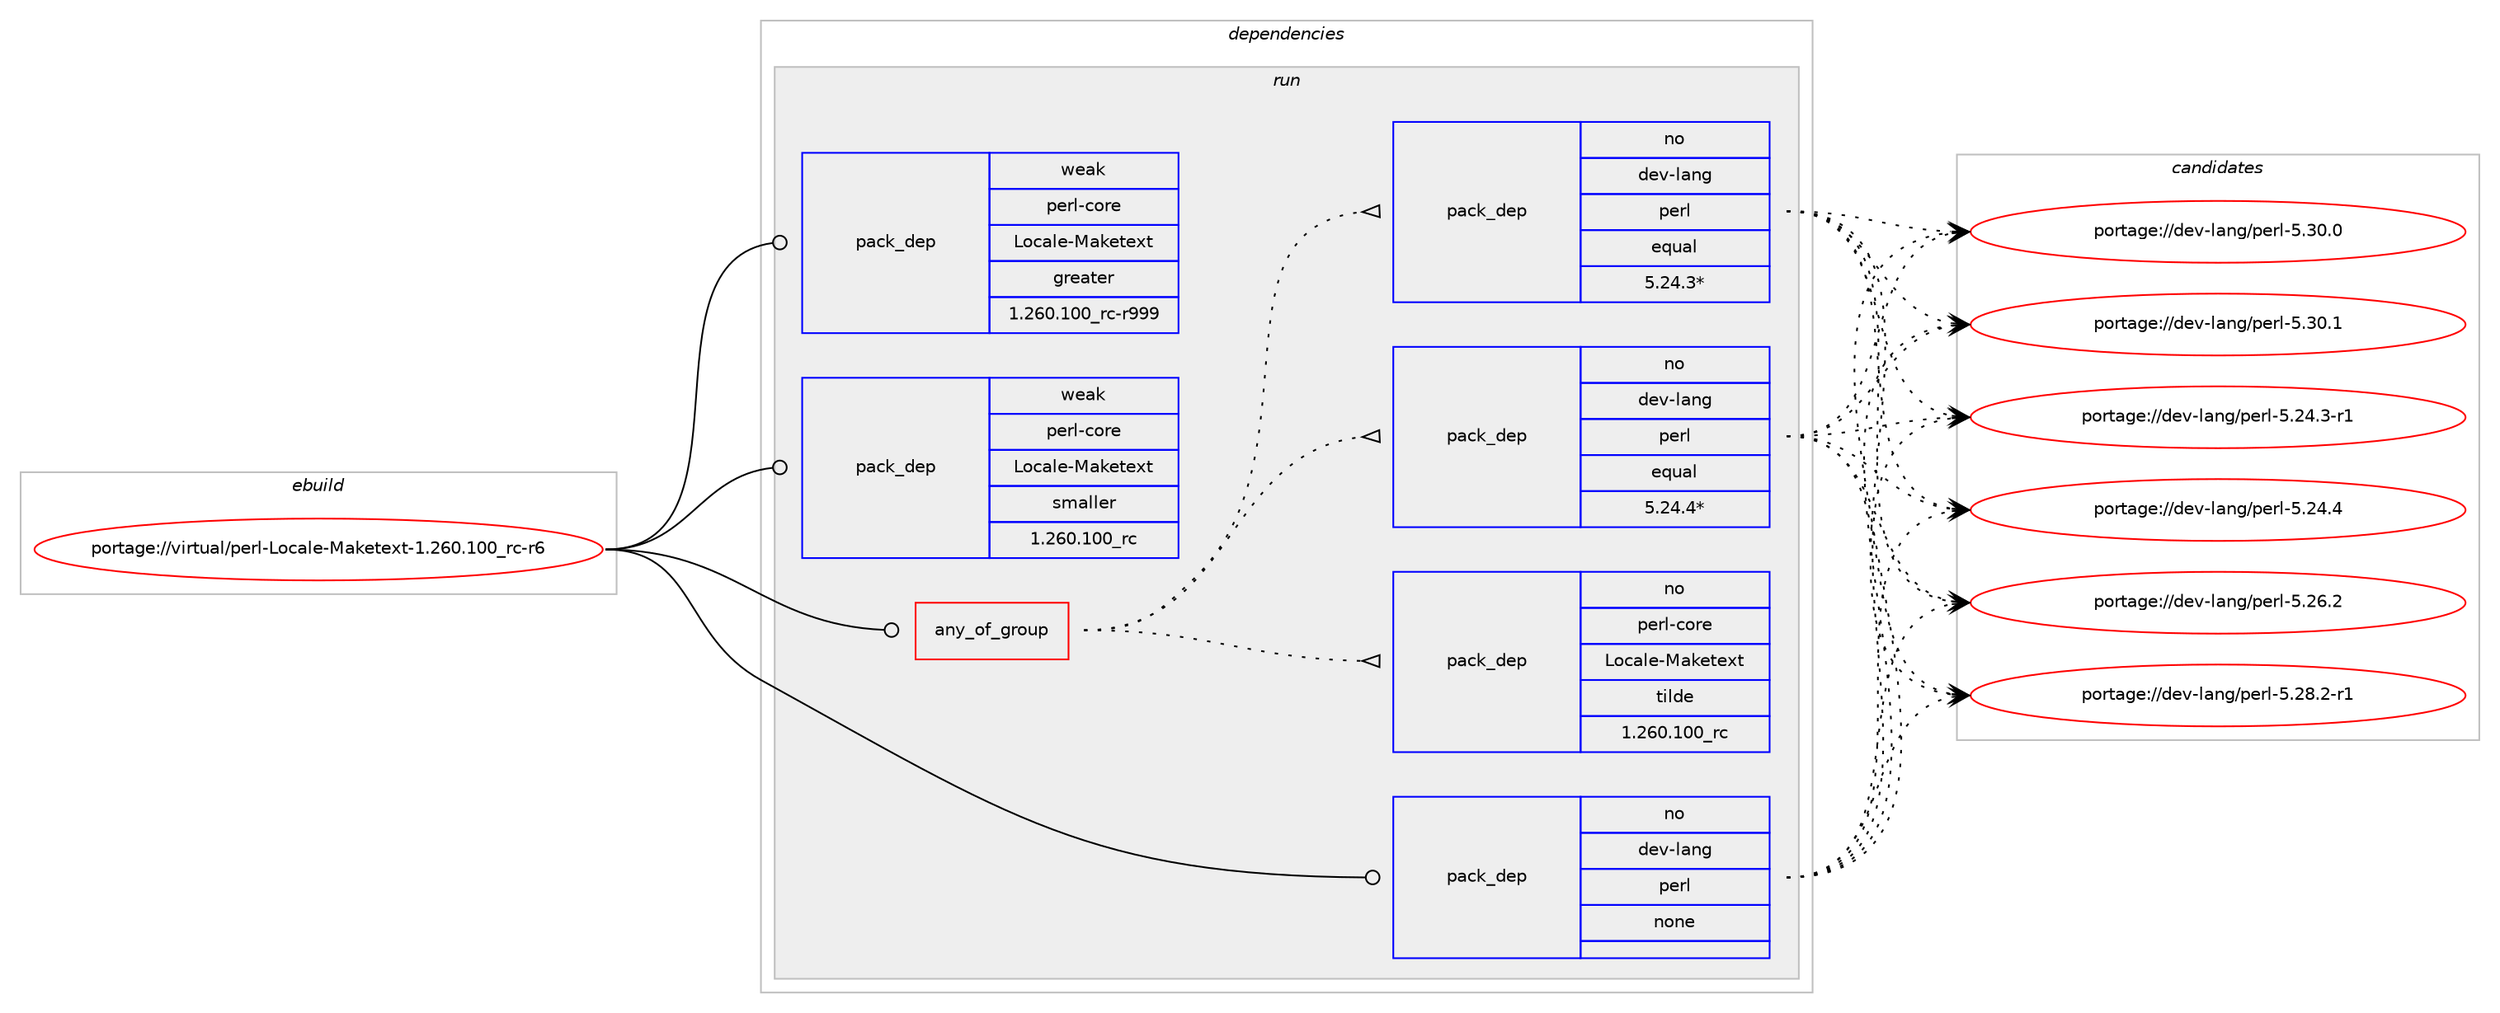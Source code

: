 digraph prolog {

# *************
# Graph options
# *************

newrank=true;
concentrate=true;
compound=true;
graph [rankdir=LR,fontname=Helvetica,fontsize=10,ranksep=1.5];#, ranksep=2.5, nodesep=0.2];
edge  [arrowhead=vee];
node  [fontname=Helvetica,fontsize=10];

# **********
# The ebuild
# **********

subgraph cluster_leftcol {
color=gray;
rank=same;
label=<<i>ebuild</i>>;
id [label="portage://virtual/perl-Locale-Maketext-1.260.100_rc-r6", color=red, width=4, href="../virtual/perl-Locale-Maketext-1.260.100_rc-r6.svg"];
}

# ****************
# The dependencies
# ****************

subgraph cluster_midcol {
color=gray;
label=<<i>dependencies</i>>;
subgraph cluster_compile {
fillcolor="#eeeeee";
style=filled;
label=<<i>compile</i>>;
}
subgraph cluster_compileandrun {
fillcolor="#eeeeee";
style=filled;
label=<<i>compile and run</i>>;
}
subgraph cluster_run {
fillcolor="#eeeeee";
style=filled;
label=<<i>run</i>>;
subgraph any7281 {
dependency434960 [label=<<TABLE BORDER="0" CELLBORDER="1" CELLSPACING="0" CELLPADDING="4"><TR><TD CELLPADDING="10">any_of_group</TD></TR></TABLE>>, shape=none, color=red];subgraph pack322415 {
dependency434961 [label=<<TABLE BORDER="0" CELLBORDER="1" CELLSPACING="0" CELLPADDING="4" WIDTH="220"><TR><TD ROWSPAN="6" CELLPADDING="30">pack_dep</TD></TR><TR><TD WIDTH="110">no</TD></TR><TR><TD>dev-lang</TD></TR><TR><TD>perl</TD></TR><TR><TD>equal</TD></TR><TR><TD>5.24.4*</TD></TR></TABLE>>, shape=none, color=blue];
}
dependency434960:e -> dependency434961:w [weight=20,style="dotted",arrowhead="oinv"];
subgraph pack322416 {
dependency434962 [label=<<TABLE BORDER="0" CELLBORDER="1" CELLSPACING="0" CELLPADDING="4" WIDTH="220"><TR><TD ROWSPAN="6" CELLPADDING="30">pack_dep</TD></TR><TR><TD WIDTH="110">no</TD></TR><TR><TD>dev-lang</TD></TR><TR><TD>perl</TD></TR><TR><TD>equal</TD></TR><TR><TD>5.24.3*</TD></TR></TABLE>>, shape=none, color=blue];
}
dependency434960:e -> dependency434962:w [weight=20,style="dotted",arrowhead="oinv"];
subgraph pack322417 {
dependency434963 [label=<<TABLE BORDER="0" CELLBORDER="1" CELLSPACING="0" CELLPADDING="4" WIDTH="220"><TR><TD ROWSPAN="6" CELLPADDING="30">pack_dep</TD></TR><TR><TD WIDTH="110">no</TD></TR><TR><TD>perl-core</TD></TR><TR><TD>Locale-Maketext</TD></TR><TR><TD>tilde</TD></TR><TR><TD>1.260.100_rc</TD></TR></TABLE>>, shape=none, color=blue];
}
dependency434960:e -> dependency434963:w [weight=20,style="dotted",arrowhead="oinv"];
}
id:e -> dependency434960:w [weight=20,style="solid",arrowhead="odot"];
subgraph pack322418 {
dependency434964 [label=<<TABLE BORDER="0" CELLBORDER="1" CELLSPACING="0" CELLPADDING="4" WIDTH="220"><TR><TD ROWSPAN="6" CELLPADDING="30">pack_dep</TD></TR><TR><TD WIDTH="110">no</TD></TR><TR><TD>dev-lang</TD></TR><TR><TD>perl</TD></TR><TR><TD>none</TD></TR><TR><TD></TD></TR></TABLE>>, shape=none, color=blue];
}
id:e -> dependency434964:w [weight=20,style="solid",arrowhead="odot"];
subgraph pack322419 {
dependency434965 [label=<<TABLE BORDER="0" CELLBORDER="1" CELLSPACING="0" CELLPADDING="4" WIDTH="220"><TR><TD ROWSPAN="6" CELLPADDING="30">pack_dep</TD></TR><TR><TD WIDTH="110">weak</TD></TR><TR><TD>perl-core</TD></TR><TR><TD>Locale-Maketext</TD></TR><TR><TD>greater</TD></TR><TR><TD>1.260.100_rc-r999</TD></TR></TABLE>>, shape=none, color=blue];
}
id:e -> dependency434965:w [weight=20,style="solid",arrowhead="odot"];
subgraph pack322420 {
dependency434966 [label=<<TABLE BORDER="0" CELLBORDER="1" CELLSPACING="0" CELLPADDING="4" WIDTH="220"><TR><TD ROWSPAN="6" CELLPADDING="30">pack_dep</TD></TR><TR><TD WIDTH="110">weak</TD></TR><TR><TD>perl-core</TD></TR><TR><TD>Locale-Maketext</TD></TR><TR><TD>smaller</TD></TR><TR><TD>1.260.100_rc</TD></TR></TABLE>>, shape=none, color=blue];
}
id:e -> dependency434966:w [weight=20,style="solid",arrowhead="odot"];
}
}

# **************
# The candidates
# **************

subgraph cluster_choices {
rank=same;
color=gray;
label=<<i>candidates</i>>;

subgraph choice322415 {
color=black;
nodesep=1;
choiceportage100101118451089711010347112101114108455346505246514511449 [label="portage://dev-lang/perl-5.24.3-r1", color=red, width=4,href="../dev-lang/perl-5.24.3-r1.svg"];
choiceportage10010111845108971101034711210111410845534650524652 [label="portage://dev-lang/perl-5.24.4", color=red, width=4,href="../dev-lang/perl-5.24.4.svg"];
choiceportage10010111845108971101034711210111410845534650544650 [label="portage://dev-lang/perl-5.26.2", color=red, width=4,href="../dev-lang/perl-5.26.2.svg"];
choiceportage100101118451089711010347112101114108455346505646504511449 [label="portage://dev-lang/perl-5.28.2-r1", color=red, width=4,href="../dev-lang/perl-5.28.2-r1.svg"];
choiceportage10010111845108971101034711210111410845534651484648 [label="portage://dev-lang/perl-5.30.0", color=red, width=4,href="../dev-lang/perl-5.30.0.svg"];
choiceportage10010111845108971101034711210111410845534651484649 [label="portage://dev-lang/perl-5.30.1", color=red, width=4,href="../dev-lang/perl-5.30.1.svg"];
dependency434961:e -> choiceportage100101118451089711010347112101114108455346505246514511449:w [style=dotted,weight="100"];
dependency434961:e -> choiceportage10010111845108971101034711210111410845534650524652:w [style=dotted,weight="100"];
dependency434961:e -> choiceportage10010111845108971101034711210111410845534650544650:w [style=dotted,weight="100"];
dependency434961:e -> choiceportage100101118451089711010347112101114108455346505646504511449:w [style=dotted,weight="100"];
dependency434961:e -> choiceportage10010111845108971101034711210111410845534651484648:w [style=dotted,weight="100"];
dependency434961:e -> choiceportage10010111845108971101034711210111410845534651484649:w [style=dotted,weight="100"];
}
subgraph choice322416 {
color=black;
nodesep=1;
choiceportage100101118451089711010347112101114108455346505246514511449 [label="portage://dev-lang/perl-5.24.3-r1", color=red, width=4,href="../dev-lang/perl-5.24.3-r1.svg"];
choiceportage10010111845108971101034711210111410845534650524652 [label="portage://dev-lang/perl-5.24.4", color=red, width=4,href="../dev-lang/perl-5.24.4.svg"];
choiceportage10010111845108971101034711210111410845534650544650 [label="portage://dev-lang/perl-5.26.2", color=red, width=4,href="../dev-lang/perl-5.26.2.svg"];
choiceportage100101118451089711010347112101114108455346505646504511449 [label="portage://dev-lang/perl-5.28.2-r1", color=red, width=4,href="../dev-lang/perl-5.28.2-r1.svg"];
choiceportage10010111845108971101034711210111410845534651484648 [label="portage://dev-lang/perl-5.30.0", color=red, width=4,href="../dev-lang/perl-5.30.0.svg"];
choiceportage10010111845108971101034711210111410845534651484649 [label="portage://dev-lang/perl-5.30.1", color=red, width=4,href="../dev-lang/perl-5.30.1.svg"];
dependency434962:e -> choiceportage100101118451089711010347112101114108455346505246514511449:w [style=dotted,weight="100"];
dependency434962:e -> choiceportage10010111845108971101034711210111410845534650524652:w [style=dotted,weight="100"];
dependency434962:e -> choiceportage10010111845108971101034711210111410845534650544650:w [style=dotted,weight="100"];
dependency434962:e -> choiceportage100101118451089711010347112101114108455346505646504511449:w [style=dotted,weight="100"];
dependency434962:e -> choiceportage10010111845108971101034711210111410845534651484648:w [style=dotted,weight="100"];
dependency434962:e -> choiceportage10010111845108971101034711210111410845534651484649:w [style=dotted,weight="100"];
}
subgraph choice322417 {
color=black;
nodesep=1;
}
subgraph choice322418 {
color=black;
nodesep=1;
choiceportage100101118451089711010347112101114108455346505246514511449 [label="portage://dev-lang/perl-5.24.3-r1", color=red, width=4,href="../dev-lang/perl-5.24.3-r1.svg"];
choiceportage10010111845108971101034711210111410845534650524652 [label="portage://dev-lang/perl-5.24.4", color=red, width=4,href="../dev-lang/perl-5.24.4.svg"];
choiceportage10010111845108971101034711210111410845534650544650 [label="portage://dev-lang/perl-5.26.2", color=red, width=4,href="../dev-lang/perl-5.26.2.svg"];
choiceportage100101118451089711010347112101114108455346505646504511449 [label="portage://dev-lang/perl-5.28.2-r1", color=red, width=4,href="../dev-lang/perl-5.28.2-r1.svg"];
choiceportage10010111845108971101034711210111410845534651484648 [label="portage://dev-lang/perl-5.30.0", color=red, width=4,href="../dev-lang/perl-5.30.0.svg"];
choiceportage10010111845108971101034711210111410845534651484649 [label="portage://dev-lang/perl-5.30.1", color=red, width=4,href="../dev-lang/perl-5.30.1.svg"];
dependency434964:e -> choiceportage100101118451089711010347112101114108455346505246514511449:w [style=dotted,weight="100"];
dependency434964:e -> choiceportage10010111845108971101034711210111410845534650524652:w [style=dotted,weight="100"];
dependency434964:e -> choiceportage10010111845108971101034711210111410845534650544650:w [style=dotted,weight="100"];
dependency434964:e -> choiceportage100101118451089711010347112101114108455346505646504511449:w [style=dotted,weight="100"];
dependency434964:e -> choiceportage10010111845108971101034711210111410845534651484648:w [style=dotted,weight="100"];
dependency434964:e -> choiceportage10010111845108971101034711210111410845534651484649:w [style=dotted,weight="100"];
}
subgraph choice322419 {
color=black;
nodesep=1;
}
subgraph choice322420 {
color=black;
nodesep=1;
}
}

}
